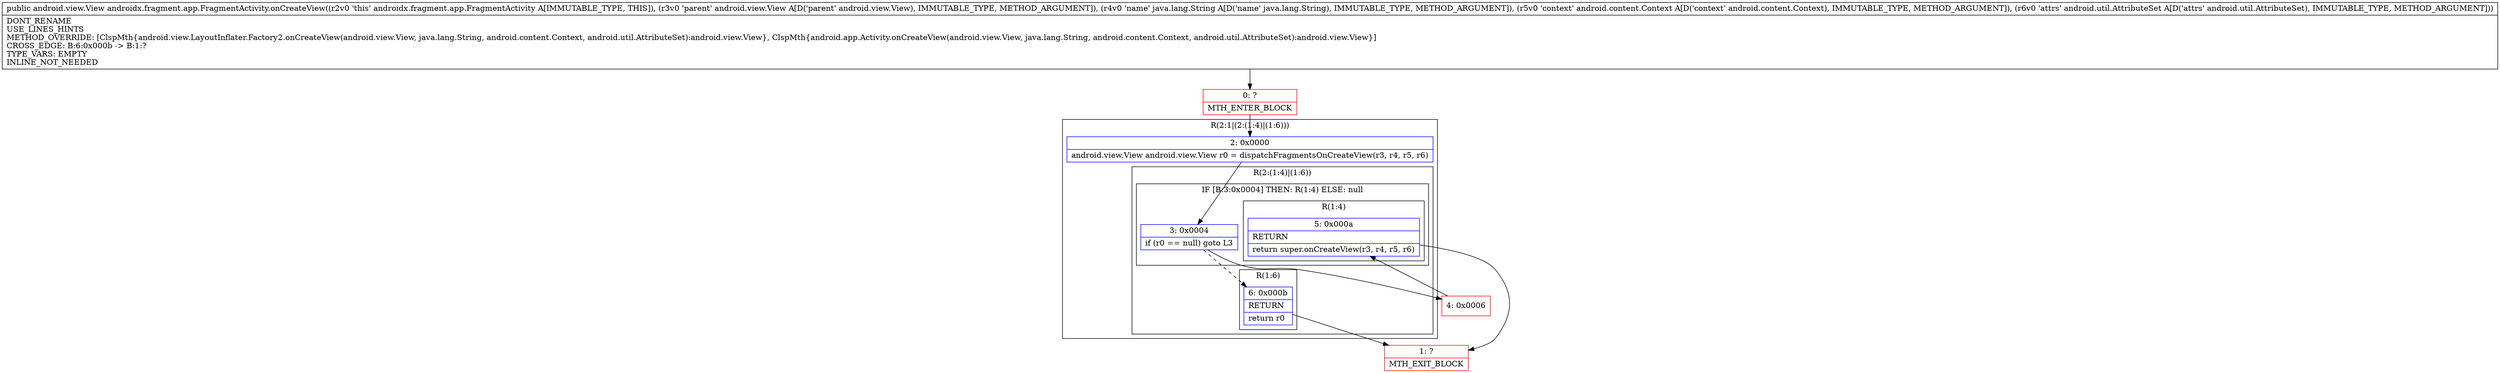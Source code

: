 digraph "CFG forandroidx.fragment.app.FragmentActivity.onCreateView(Landroid\/view\/View;Ljava\/lang\/String;Landroid\/content\/Context;Landroid\/util\/AttributeSet;)Landroid\/view\/View;" {
subgraph cluster_Region_51862046 {
label = "R(2:1|(2:(1:4)|(1:6)))";
node [shape=record,color=blue];
Node_2 [shape=record,label="{2\:\ 0x0000|android.view.View android.view.View r0 = dispatchFragmentsOnCreateView(r3, r4, r5, r6)\l}"];
subgraph cluster_Region_523489951 {
label = "R(2:(1:4)|(1:6))";
node [shape=record,color=blue];
subgraph cluster_IfRegion_592756777 {
label = "IF [B:3:0x0004] THEN: R(1:4) ELSE: null";
node [shape=record,color=blue];
Node_3 [shape=record,label="{3\:\ 0x0004|if (r0 == null) goto L3\l}"];
subgraph cluster_Region_1518962608 {
label = "R(1:4)";
node [shape=record,color=blue];
Node_5 [shape=record,label="{5\:\ 0x000a|RETURN\l|return super.onCreateView(r3, r4, r5, r6)\l}"];
}
}
subgraph cluster_Region_2122248093 {
label = "R(1:6)";
node [shape=record,color=blue];
Node_6 [shape=record,label="{6\:\ 0x000b|RETURN\l|return r0\l}"];
}
}
}
Node_0 [shape=record,color=red,label="{0\:\ ?|MTH_ENTER_BLOCK\l}"];
Node_4 [shape=record,color=red,label="{4\:\ 0x0006}"];
Node_1 [shape=record,color=red,label="{1\:\ ?|MTH_EXIT_BLOCK\l}"];
MethodNode[shape=record,label="{public android.view.View androidx.fragment.app.FragmentActivity.onCreateView((r2v0 'this' androidx.fragment.app.FragmentActivity A[IMMUTABLE_TYPE, THIS]), (r3v0 'parent' android.view.View A[D('parent' android.view.View), IMMUTABLE_TYPE, METHOD_ARGUMENT]), (r4v0 'name' java.lang.String A[D('name' java.lang.String), IMMUTABLE_TYPE, METHOD_ARGUMENT]), (r5v0 'context' android.content.Context A[D('context' android.content.Context), IMMUTABLE_TYPE, METHOD_ARGUMENT]), (r6v0 'attrs' android.util.AttributeSet A[D('attrs' android.util.AttributeSet), IMMUTABLE_TYPE, METHOD_ARGUMENT]))  | DONT_RENAME\lUSE_LINES_HINTS\lMETHOD_OVERRIDE: [ClspMth\{android.view.LayoutInflater.Factory2.onCreateView(android.view.View, java.lang.String, android.content.Context, android.util.AttributeSet):android.view.View\}, ClspMth\{android.app.Activity.onCreateView(android.view.View, java.lang.String, android.content.Context, android.util.AttributeSet):android.view.View\}]\lCROSS_EDGE: B:6:0x000b \-\> B:1:?\lTYPE_VARS: EMPTY\lINLINE_NOT_NEEDED\l}"];
MethodNode -> Node_0;Node_2 -> Node_3;
Node_3 -> Node_4;
Node_3 -> Node_6[style=dashed];
Node_5 -> Node_1;
Node_6 -> Node_1;
Node_0 -> Node_2;
Node_4 -> Node_5;
}

